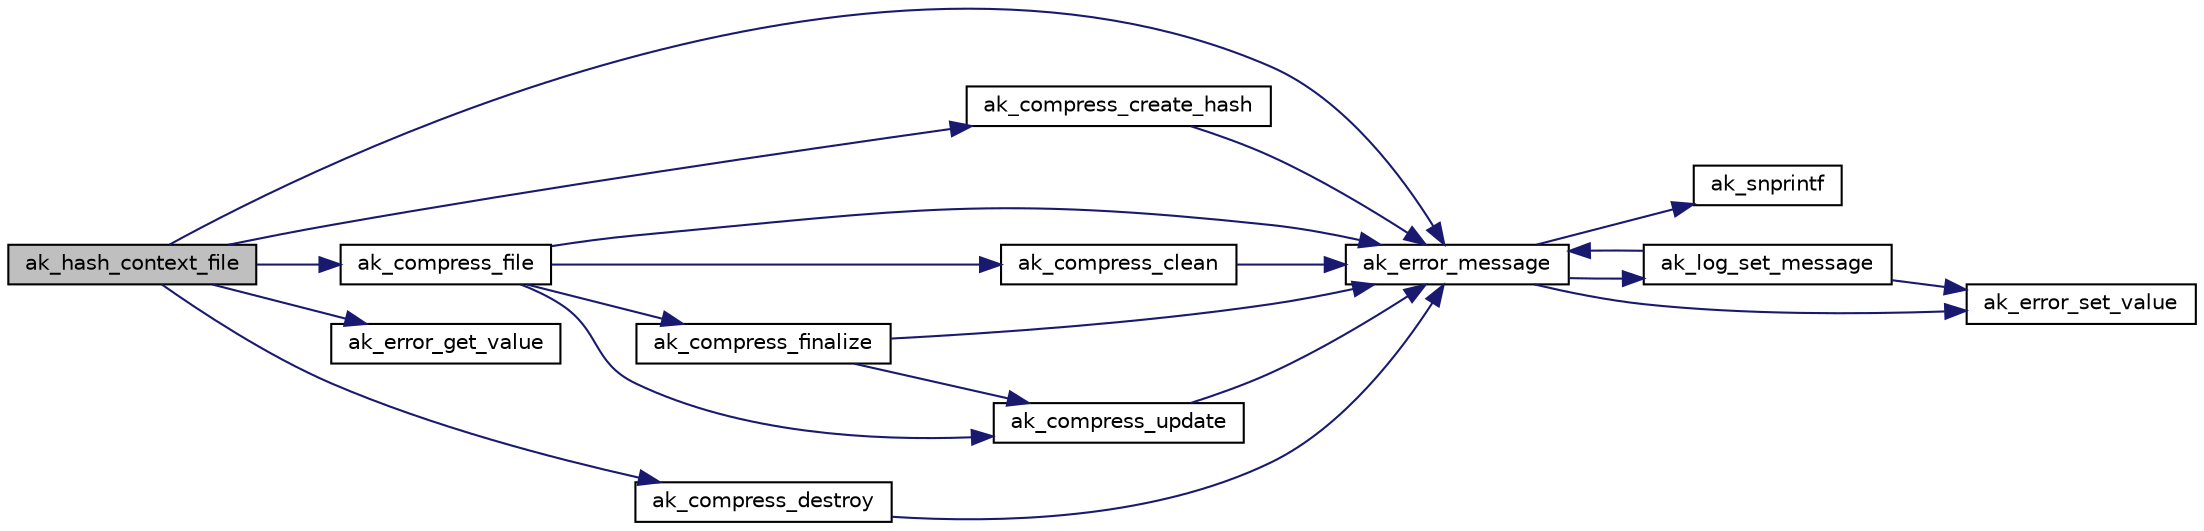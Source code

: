digraph "ak_hash_context_file"
{
  edge [fontname="Helvetica",fontsize="10",labelfontname="Helvetica",labelfontsize="10"];
  node [fontname="Helvetica",fontsize="10",shape=record];
  rankdir="LR";
  Node1 [label="ak_hash_context_file",height=0.2,width=0.4,color="black", fillcolor="grey75", style="filled", fontcolor="black"];
  Node1 -> Node2 [color="midnightblue",fontsize="10",style="solid",fontname="Helvetica"];
  Node2 [label="ak_error_message",height=0.2,width=0.4,color="black", fillcolor="white", style="filled",URL="$ak__log_8c.html#a80a4822cbd184b3cbcc43096126eb52b",tooltip="Вывод сообщений о возникшей в процессе выполнения ошибке. "];
  Node2 -> Node3 [color="midnightblue",fontsize="10",style="solid",fontname="Helvetica"];
  Node3 [label="ak_snprintf",height=0.2,width=0.4,color="black", fillcolor="white", style="filled",URL="$ak__log_8c.html#a129225cc1640b6773cf0a7d629f0dca6",tooltip="Обобщенная реализация функции snprintf для различных компиляторов. "];
  Node2 -> Node4 [color="midnightblue",fontsize="10",style="solid",fontname="Helvetica"];
  Node4 [label="ak_log_set_message",height=0.2,width=0.4,color="black", fillcolor="white", style="filled",URL="$ak__log_8c.html#a25eff854c3f398d72791d04662d0978a",tooltip="Прямой вывод сообщения аудита. "];
  Node4 -> Node5 [color="midnightblue",fontsize="10",style="solid",fontname="Helvetica"];
  Node5 [label="ak_error_set_value",height=0.2,width=0.4,color="black", fillcolor="white", style="filled",URL="$ak__log_8c.html#a700e68d9e88d81489869ba269af25c7b",tooltip="Функция устанавливает значение переменной, хранящей ошибку выполнения программы. "];
  Node4 -> Node2 [color="midnightblue",fontsize="10",style="solid",fontname="Helvetica"];
  Node2 -> Node5 [color="midnightblue",fontsize="10",style="solid",fontname="Helvetica"];
  Node1 -> Node6 [color="midnightblue",fontsize="10",style="solid",fontname="Helvetica"];
  Node6 [label="ak_compress_create_hash",height=0.2,width=0.4,color="black", fillcolor="white", style="filled",URL="$ak__compress_8c.html#a2c8157efba25b0066270c3cd0b6e7822",tooltip="Инициализация контекста сжимающего отображения, реализуемого при помощи бесключевой функции хеширован..."];
  Node6 -> Node2 [color="midnightblue",fontsize="10",style="solid",fontname="Helvetica"];
  Node1 -> Node7 [color="midnightblue",fontsize="10",style="solid",fontname="Helvetica"];
  Node7 [label="ak_compress_file",height=0.2,width=0.4,color="black", fillcolor="white", style="filled",URL="$ak__compress_8c.html#a0df8c8386ae7c493a2f5985f52dcebba",tooltip="Применение сжимающего отображения к заданному файлу. "];
  Node7 -> Node2 [color="midnightblue",fontsize="10",style="solid",fontname="Helvetica"];
  Node7 -> Node8 [color="midnightblue",fontsize="10",style="solid",fontname="Helvetica"];
  Node8 [label="ak_compress_clean",height=0.2,width=0.4,color="black", fillcolor="white", style="filled",URL="$ak__compress_8c.html#a4ccfd6acdaf53703e38dfb059eb66447",tooltip="Очистка контекста сжимающего отображения. "];
  Node8 -> Node2 [color="midnightblue",fontsize="10",style="solid",fontname="Helvetica"];
  Node7 -> Node9 [color="midnightblue",fontsize="10",style="solid",fontname="Helvetica"];
  Node9 [label="ak_compress_finalize",height=0.2,width=0.4,color="black", fillcolor="white", style="filled",URL="$ak__compress_8c.html#ae83443579230980fed2cfc3c2bec0488",tooltip="Обновление состояние и вычисление результата применения сжимающего отображения. "];
  Node9 -> Node2 [color="midnightblue",fontsize="10",style="solid",fontname="Helvetica"];
  Node9 -> Node10 [color="midnightblue",fontsize="10",style="solid",fontname="Helvetica"];
  Node10 [label="ak_compress_update",height=0.2,width=0.4,color="black", fillcolor="white", style="filled",URL="$ak__compress_8c.html#af4e2eb8ba9cbcce1314b55811f442634",tooltip="Обновление состояния контекста сжимающего отображения. "];
  Node10 -> Node2 [color="midnightblue",fontsize="10",style="solid",fontname="Helvetica"];
  Node7 -> Node10 [color="midnightblue",fontsize="10",style="solid",fontname="Helvetica"];
  Node1 -> Node11 [color="midnightblue",fontsize="10",style="solid",fontname="Helvetica"];
  Node11 [label="ak_error_get_value",height=0.2,width=0.4,color="black", fillcolor="white", style="filled",URL="$ak__log_8c.html#aa0cdd429c558ca0448ce3a8e9529e920",tooltip="Функция возвращает код последней ошибки выполнения программы. "];
  Node1 -> Node12 [color="midnightblue",fontsize="10",style="solid",fontname="Helvetica"];
  Node12 [label="ak_compress_destroy",height=0.2,width=0.4,color="black", fillcolor="white", style="filled",URL="$ak__compress_8c.html#a1a2220fdaff8ccc3661a9e5d067cc02f",tooltip="Уничтожение контекста сжимающего отображения. "];
  Node12 -> Node2 [color="midnightblue",fontsize="10",style="solid",fontname="Helvetica"];
}
